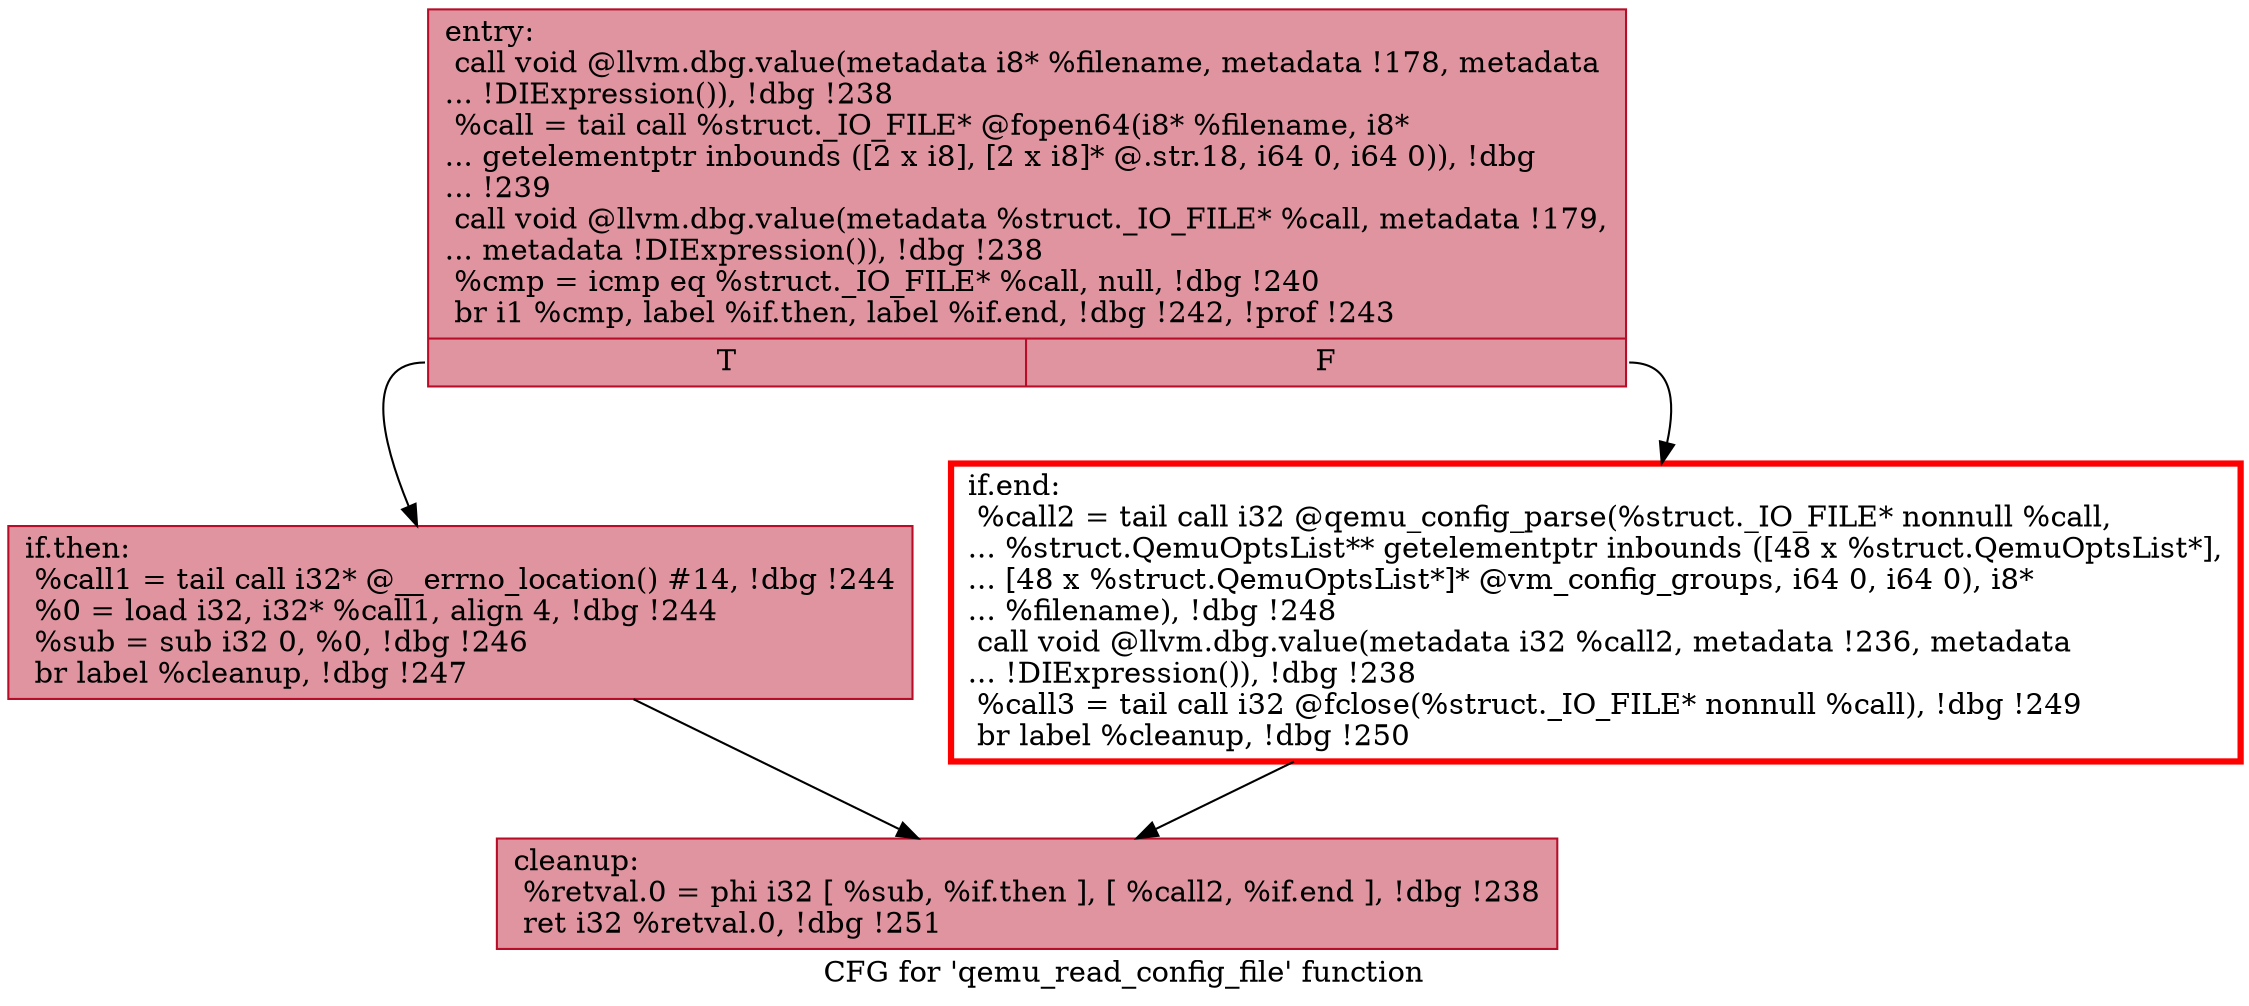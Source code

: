 digraph "CFG for 'qemu_read_config_file' function" {
	label="CFG for 'qemu_read_config_file' function";

	Node0x563636a80e20 [shape=record,color="#b70d28ff", style=filled, fillcolor="#b70d2870",label="{entry:\l  call void @llvm.dbg.value(metadata i8* %filename, metadata !178, metadata\l... !DIExpression()), !dbg !238\l  %call = tail call %struct._IO_FILE* @fopen64(i8* %filename, i8*\l... getelementptr inbounds ([2 x i8], [2 x i8]* @.str.18, i64 0, i64 0)), !dbg\l... !239\l  call void @llvm.dbg.value(metadata %struct._IO_FILE* %call, metadata !179,\l... metadata !DIExpression()), !dbg !238\l  %cmp = icmp eq %struct._IO_FILE* %call, null, !dbg !240\l  br i1 %cmp, label %if.then, label %if.end, !dbg !242, !prof !243\l|{<s0>T|<s1>F}}"];
	Node0x563636a80e20:s0 -> Node0x563636a9b5a0;
	Node0x563636a80e20:s1 -> Node0x563636a9b610;
	Node0x563636a9b5a0 [shape=record,color="#b70d28ff", style=filled, fillcolor="#b70d2870",label="{if.then:                                          \l  %call1 = tail call i32* @__errno_location() #14, !dbg !244\l  %0 = load i32, i32* %call1, align 4, !dbg !244\l  %sub = sub i32 0, %0, !dbg !246\l  br label %cleanup, !dbg !247\l}"];
	Node0x563636a9b5a0 -> Node0x563636a9c8d0;
	Node0x563636a9b610 [shape=record,penwidth=3.0, color="red",label="{if.end:                                           \l  %call2 = tail call i32 @qemu_config_parse(%struct._IO_FILE* nonnull %call,\l... %struct.QemuOptsList** getelementptr inbounds ([48 x %struct.QemuOptsList*],\l... [48 x %struct.QemuOptsList*]* @vm_config_groups, i64 0, i64 0), i8*\l... %filename), !dbg !248\l  call void @llvm.dbg.value(metadata i32 %call2, metadata !236, metadata\l... !DIExpression()), !dbg !238\l  %call3 = tail call i32 @fclose(%struct._IO_FILE* nonnull %call), !dbg !249\l  br label %cleanup, !dbg !250\l}"];
	Node0x563636a9b610 -> Node0x563636a9c8d0;
	Node0x563636a9c8d0 [shape=record,color="#b70d28ff", style=filled, fillcolor="#b70d2870",label="{cleanup:                                          \l  %retval.0 = phi i32 [ %sub, %if.then ], [ %call2, %if.end ], !dbg !238\l  ret i32 %retval.0, !dbg !251\l}"];
}
